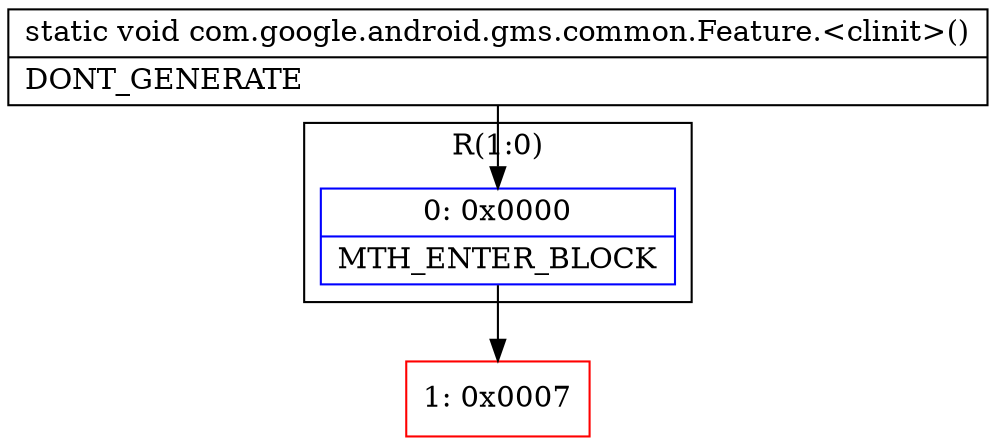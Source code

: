 digraph "CFG forcom.google.android.gms.common.Feature.\<clinit\>()V" {
subgraph cluster_Region_947178131 {
label = "R(1:0)";
node [shape=record,color=blue];
Node_0 [shape=record,label="{0\:\ 0x0000|MTH_ENTER_BLOCK\l}"];
}
Node_1 [shape=record,color=red,label="{1\:\ 0x0007}"];
MethodNode[shape=record,label="{static void com.google.android.gms.common.Feature.\<clinit\>()  | DONT_GENERATE\l}"];
MethodNode -> Node_0;
Node_0 -> Node_1;
}

